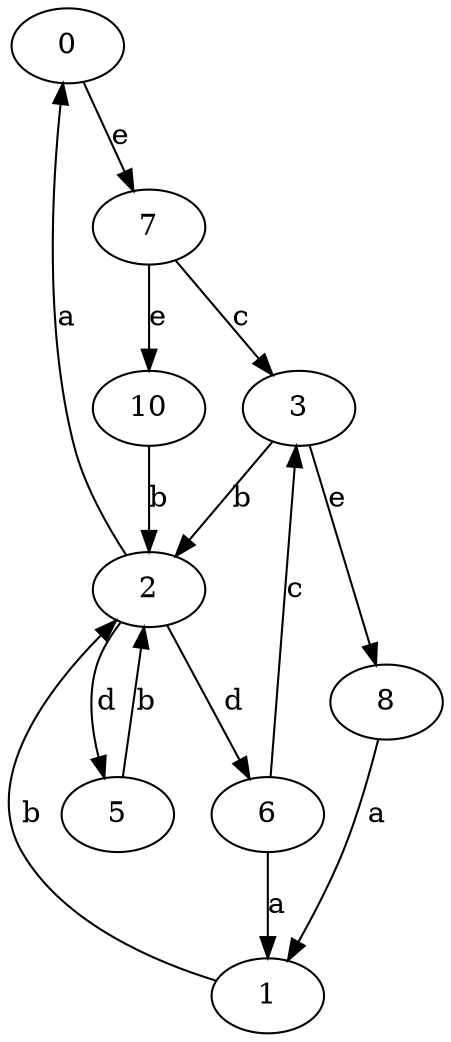 strict digraph  {
0;
1;
2;
3;
5;
6;
7;
8;
10;
0 -> 7  [label=e];
1 -> 2  [label=b];
2 -> 0  [label=a];
2 -> 5  [label=d];
2 -> 6  [label=d];
3 -> 2  [label=b];
3 -> 8  [label=e];
5 -> 2  [label=b];
6 -> 1  [label=a];
6 -> 3  [label=c];
7 -> 3  [label=c];
7 -> 10  [label=e];
8 -> 1  [label=a];
10 -> 2  [label=b];
}
